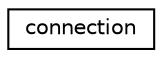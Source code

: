 digraph "Graphical Class Hierarchy"
{
  edge [fontname="Helvetica",fontsize="10",labelfontname="Helvetica",labelfontsize="10"];
  node [fontname="Helvetica",fontsize="10",shape=record];
  rankdir="LR";
  Node1 [label="connection",height=0.2,width=0.4,color="black", fillcolor="white", style="filled",URL="$classconnection.html"];
}

